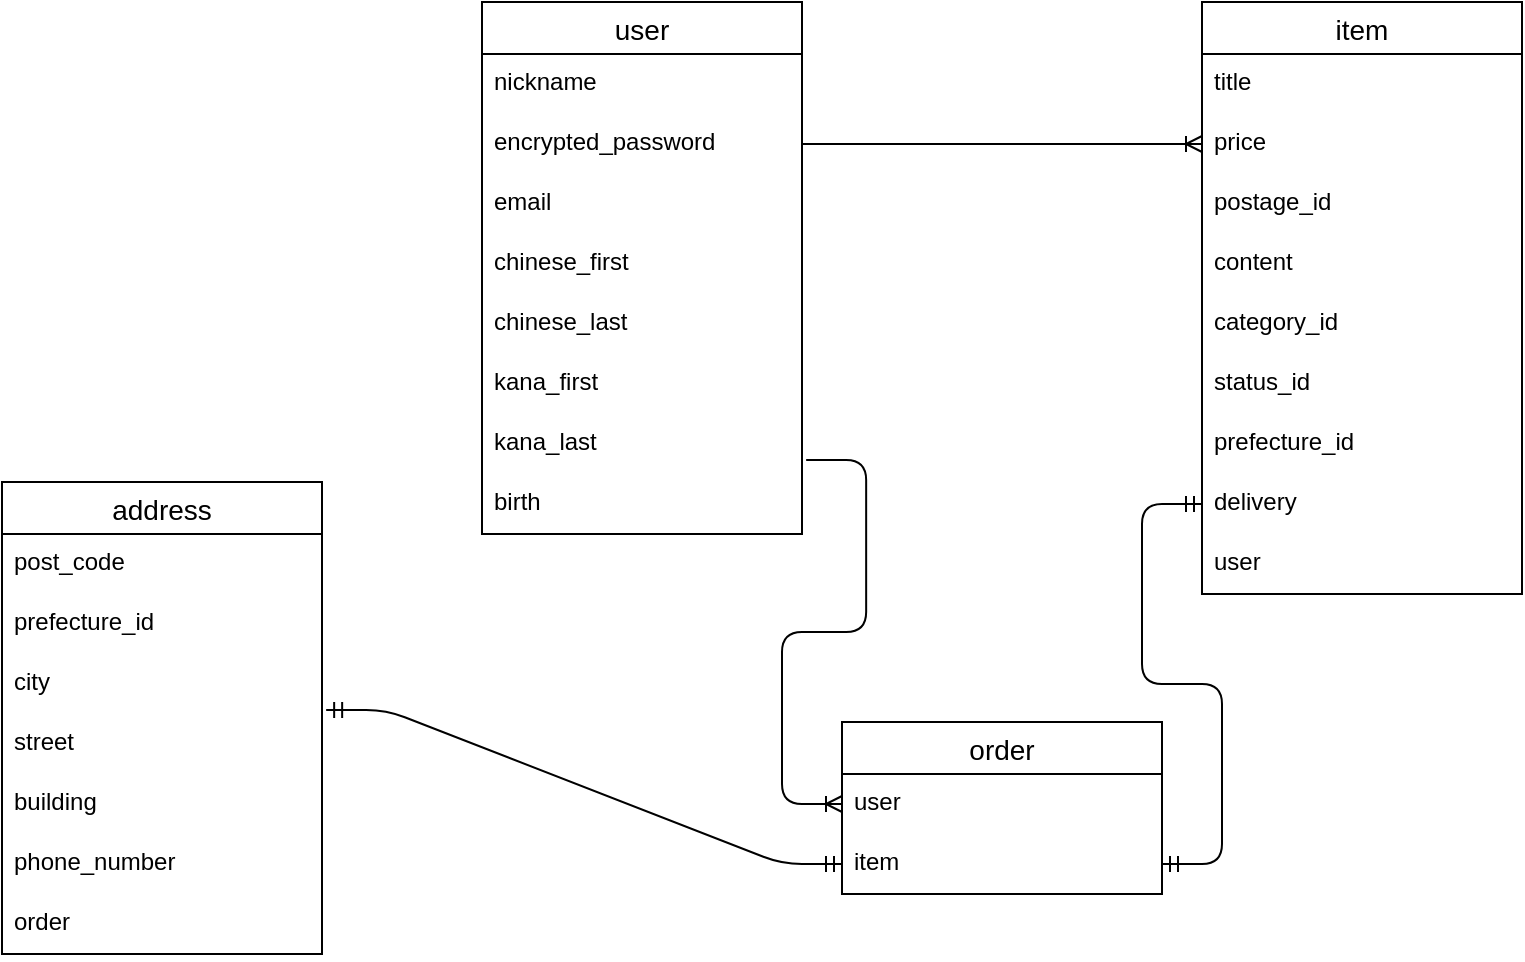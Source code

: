 <mxfile>
    <diagram id="rxqw6RA0_Tk62lsxua80" name="ページ2">
        <mxGraphModel dx="752" dy="547" grid="1" gridSize="10" guides="1" tooltips="1" connect="1" arrows="1" fold="1" page="1" pageScale="1" pageWidth="827" pageHeight="1169" math="0" shadow="0">
            <root>
                <mxCell id="0"/>
                <mxCell id="1" parent="0"/>
                <mxCell id="YhO3B4tgTYWgr6nhgTvF-75" value="user" style="swimlane;fontStyle=0;childLayout=stackLayout;horizontal=1;startSize=26;horizontalStack=0;resizeParent=1;resizeParentMax=0;resizeLast=0;collapsible=1;marginBottom=0;align=center;fontSize=14;" parent="1" vertex="1">
                    <mxGeometry x="260" y="20" width="160" height="266" as="geometry"/>
                </mxCell>
                <mxCell id="YhO3B4tgTYWgr6nhgTvF-76" value="nickname" style="text;strokeColor=none;fillColor=none;spacingLeft=4;spacingRight=4;overflow=hidden;rotatable=0;points=[[0,0.5],[1,0.5]];portConstraint=eastwest;fontSize=12;" parent="YhO3B4tgTYWgr6nhgTvF-75" vertex="1">
                    <mxGeometry y="26" width="160" height="30" as="geometry"/>
                </mxCell>
                <mxCell id="YhO3B4tgTYWgr6nhgTvF-77" value="encrypted_password" style="text;strokeColor=none;fillColor=none;spacingLeft=4;spacingRight=4;overflow=hidden;rotatable=0;points=[[0,0.5],[1,0.5]];portConstraint=eastwest;fontSize=12;" parent="YhO3B4tgTYWgr6nhgTvF-75" vertex="1">
                    <mxGeometry y="56" width="160" height="30" as="geometry"/>
                </mxCell>
                <mxCell id="YhO3B4tgTYWgr6nhgTvF-78" value="email" style="text;strokeColor=none;fillColor=none;spacingLeft=4;spacingRight=4;overflow=hidden;rotatable=0;points=[[0,0.5],[1,0.5]];portConstraint=eastwest;fontSize=12;" parent="YhO3B4tgTYWgr6nhgTvF-75" vertex="1">
                    <mxGeometry y="86" width="160" height="30" as="geometry"/>
                </mxCell>
                <mxCell id="YhO3B4tgTYWgr6nhgTvF-90" value="chinese_first" style="text;strokeColor=none;fillColor=none;spacingLeft=4;spacingRight=4;overflow=hidden;rotatable=0;points=[[0,0.5],[1,0.5]];portConstraint=eastwest;fontSize=12;" parent="YhO3B4tgTYWgr6nhgTvF-75" vertex="1">
                    <mxGeometry y="116" width="160" height="30" as="geometry"/>
                </mxCell>
                <mxCell id="YhO3B4tgTYWgr6nhgTvF-88" value="chinese_last" style="text;strokeColor=none;fillColor=none;spacingLeft=4;spacingRight=4;overflow=hidden;rotatable=0;points=[[0,0.5],[1,0.5]];portConstraint=eastwest;fontSize=12;" parent="YhO3B4tgTYWgr6nhgTvF-75" vertex="1">
                    <mxGeometry y="146" width="160" height="30" as="geometry"/>
                </mxCell>
                <mxCell id="YhO3B4tgTYWgr6nhgTvF-91" value="kana_first" style="text;strokeColor=none;fillColor=none;spacingLeft=4;spacingRight=4;overflow=hidden;rotatable=0;points=[[0,0.5],[1,0.5]];portConstraint=eastwest;fontSize=12;" parent="YhO3B4tgTYWgr6nhgTvF-75" vertex="1">
                    <mxGeometry y="176" width="160" height="30" as="geometry"/>
                </mxCell>
                <mxCell id="YhO3B4tgTYWgr6nhgTvF-89" value="kana_last" style="text;strokeColor=none;fillColor=none;spacingLeft=4;spacingRight=4;overflow=hidden;rotatable=0;points=[[0,0.5],[1,0.5]];portConstraint=eastwest;fontSize=12;" parent="YhO3B4tgTYWgr6nhgTvF-75" vertex="1">
                    <mxGeometry y="206" width="160" height="30" as="geometry"/>
                </mxCell>
                <mxCell id="YhO3B4tgTYWgr6nhgTvF-96" value="birth" style="text;strokeColor=none;fillColor=none;spacingLeft=4;spacingRight=4;overflow=hidden;rotatable=0;points=[[0,0.5],[1,0.5]];portConstraint=eastwest;fontSize=12;" parent="YhO3B4tgTYWgr6nhgTvF-75" vertex="1">
                    <mxGeometry y="236" width="160" height="30" as="geometry"/>
                </mxCell>
                <mxCell id="YhO3B4tgTYWgr6nhgTvF-79" value="item" style="swimlane;fontStyle=0;childLayout=stackLayout;horizontal=1;startSize=26;horizontalStack=0;resizeParent=1;resizeParentMax=0;resizeLast=0;collapsible=1;marginBottom=0;align=center;fontSize=14;" parent="1" vertex="1">
                    <mxGeometry x="620" y="20" width="160" height="296" as="geometry"/>
                </mxCell>
                <mxCell id="YhO3B4tgTYWgr6nhgTvF-80" value="title" style="text;strokeColor=none;fillColor=none;spacingLeft=4;spacingRight=4;overflow=hidden;rotatable=0;points=[[0,0.5],[1,0.5]];portConstraint=eastwest;fontSize=12;" parent="YhO3B4tgTYWgr6nhgTvF-79" vertex="1">
                    <mxGeometry y="26" width="160" height="30" as="geometry"/>
                </mxCell>
                <mxCell id="YhO3B4tgTYWgr6nhgTvF-82" value="price" style="text;strokeColor=none;fillColor=none;spacingLeft=4;spacingRight=4;overflow=hidden;rotatable=0;points=[[0,0.5],[1,0.5]];portConstraint=eastwest;fontSize=12;" parent="YhO3B4tgTYWgr6nhgTvF-79" vertex="1">
                    <mxGeometry y="56" width="160" height="30" as="geometry"/>
                </mxCell>
                <mxCell id="YhO3B4tgTYWgr6nhgTvF-103" value="postage_id" style="text;strokeColor=none;fillColor=none;spacingLeft=4;spacingRight=4;overflow=hidden;rotatable=0;points=[[0,0.5],[1,0.5]];portConstraint=eastwest;fontSize=12;" parent="YhO3B4tgTYWgr6nhgTvF-79" vertex="1">
                    <mxGeometry y="86" width="160" height="30" as="geometry"/>
                </mxCell>
                <mxCell id="YhO3B4tgTYWgr6nhgTvF-104" value="content" style="text;strokeColor=none;fillColor=none;spacingLeft=4;spacingRight=4;overflow=hidden;rotatable=0;points=[[0,0.5],[1,0.5]];portConstraint=eastwest;fontSize=12;" parent="YhO3B4tgTYWgr6nhgTvF-79" vertex="1">
                    <mxGeometry y="116" width="160" height="30" as="geometry"/>
                </mxCell>
                <mxCell id="YhO3B4tgTYWgr6nhgTvF-105" value="category_id" style="text;strokeColor=none;fillColor=none;spacingLeft=4;spacingRight=4;overflow=hidden;rotatable=0;points=[[0,0.5],[1,0.5]];portConstraint=eastwest;fontSize=12;" parent="YhO3B4tgTYWgr6nhgTvF-79" vertex="1">
                    <mxGeometry y="146" width="160" height="30" as="geometry"/>
                </mxCell>
                <mxCell id="YhO3B4tgTYWgr6nhgTvF-106" value="status_id" style="text;strokeColor=none;fillColor=none;spacingLeft=4;spacingRight=4;overflow=hidden;rotatable=0;points=[[0,0.5],[1,0.5]];portConstraint=eastwest;fontSize=12;" parent="YhO3B4tgTYWgr6nhgTvF-79" vertex="1">
                    <mxGeometry y="176" width="160" height="30" as="geometry"/>
                </mxCell>
                <mxCell id="YhO3B4tgTYWgr6nhgTvF-102" value="prefecture_id" style="text;strokeColor=none;fillColor=none;spacingLeft=4;spacingRight=4;overflow=hidden;rotatable=0;points=[[0,0.5],[1,0.5]];portConstraint=eastwest;fontSize=12;" parent="YhO3B4tgTYWgr6nhgTvF-79" vertex="1">
                    <mxGeometry y="206" width="160" height="30" as="geometry"/>
                </mxCell>
                <mxCell id="YhO3B4tgTYWgr6nhgTvF-108" value="delivery" style="text;strokeColor=none;fillColor=none;spacingLeft=4;spacingRight=4;overflow=hidden;rotatable=0;points=[[0,0.5],[1,0.5]];portConstraint=eastwest;fontSize=12;" parent="YhO3B4tgTYWgr6nhgTvF-79" vertex="1">
                    <mxGeometry y="236" width="160" height="30" as="geometry"/>
                </mxCell>
                <mxCell id="YhO3B4tgTYWgr6nhgTvF-167" value="user" style="text;strokeColor=none;fillColor=none;spacingLeft=4;spacingRight=4;overflow=hidden;rotatable=0;points=[[0,0.5],[1,0.5]];portConstraint=eastwest;fontSize=12;" parent="YhO3B4tgTYWgr6nhgTvF-79" vertex="1">
                    <mxGeometry y="266" width="160" height="30" as="geometry"/>
                </mxCell>
                <mxCell id="YhO3B4tgTYWgr6nhgTvF-83" value="order" style="swimlane;fontStyle=0;childLayout=stackLayout;horizontal=1;startSize=26;horizontalStack=0;resizeParent=1;resizeParentMax=0;resizeLast=0;collapsible=1;marginBottom=0;align=center;fontSize=14;" parent="1" vertex="1">
                    <mxGeometry x="440" y="380" width="160" height="86" as="geometry"/>
                </mxCell>
                <mxCell id="YhO3B4tgTYWgr6nhgTvF-164" value="user" style="text;strokeColor=none;fillColor=none;spacingLeft=4;spacingRight=4;overflow=hidden;rotatable=0;points=[[0,0.5],[1,0.5]];portConstraint=eastwest;fontSize=12;" parent="YhO3B4tgTYWgr6nhgTvF-83" vertex="1">
                    <mxGeometry y="26" width="160" height="30" as="geometry"/>
                </mxCell>
                <mxCell id="YhO3B4tgTYWgr6nhgTvF-165" value="item" style="text;strokeColor=none;fillColor=none;spacingLeft=4;spacingRight=4;overflow=hidden;rotatable=0;points=[[0,0.5],[1,0.5]];portConstraint=eastwest;fontSize=12;" parent="YhO3B4tgTYWgr6nhgTvF-83" vertex="1">
                    <mxGeometry y="56" width="160" height="30" as="geometry"/>
                </mxCell>
                <mxCell id="YhO3B4tgTYWgr6nhgTvF-122" value="address" style="swimlane;fontStyle=0;childLayout=stackLayout;horizontal=1;startSize=26;horizontalStack=0;resizeParent=1;resizeParentMax=0;resizeLast=0;collapsible=1;marginBottom=0;align=center;fontSize=14;" parent="1" vertex="1">
                    <mxGeometry x="20" y="260" width="160" height="236" as="geometry"/>
                </mxCell>
                <mxCell id="YhO3B4tgTYWgr6nhgTvF-124" value="post_code" style="text;strokeColor=none;fillColor=none;spacingLeft=4;spacingRight=4;overflow=hidden;rotatable=0;points=[[0,0.5],[1,0.5]];portConstraint=eastwest;fontSize=12;" parent="YhO3B4tgTYWgr6nhgTvF-122" vertex="1">
                    <mxGeometry y="26" width="160" height="30" as="geometry"/>
                </mxCell>
                <mxCell id="YhO3B4tgTYWgr6nhgTvF-125" value="prefecture_id" style="text;strokeColor=none;fillColor=none;spacingLeft=4;spacingRight=4;overflow=hidden;rotatable=0;points=[[0,0.5],[1,0.5]];portConstraint=eastwest;fontSize=12;" parent="YhO3B4tgTYWgr6nhgTvF-122" vertex="1">
                    <mxGeometry y="56" width="160" height="30" as="geometry"/>
                </mxCell>
                <mxCell id="YhO3B4tgTYWgr6nhgTvF-126" value="city" style="text;strokeColor=none;fillColor=none;spacingLeft=4;spacingRight=4;overflow=hidden;rotatable=0;points=[[0,0.5],[1,0.5]];portConstraint=eastwest;fontSize=12;" parent="YhO3B4tgTYWgr6nhgTvF-122" vertex="1">
                    <mxGeometry y="86" width="160" height="30" as="geometry"/>
                </mxCell>
                <mxCell id="YhO3B4tgTYWgr6nhgTvF-127" value="street" style="text;strokeColor=none;fillColor=none;spacingLeft=4;spacingRight=4;overflow=hidden;rotatable=0;points=[[0,0.5],[1,0.5]];portConstraint=eastwest;fontSize=12;" parent="YhO3B4tgTYWgr6nhgTvF-122" vertex="1">
                    <mxGeometry y="116" width="160" height="30" as="geometry"/>
                </mxCell>
                <mxCell id="YhO3B4tgTYWgr6nhgTvF-128" value="building" style="text;strokeColor=none;fillColor=none;spacingLeft=4;spacingRight=4;overflow=hidden;rotatable=0;points=[[0,0.5],[1,0.5]];portConstraint=eastwest;fontSize=12;" parent="YhO3B4tgTYWgr6nhgTvF-122" vertex="1">
                    <mxGeometry y="146" width="160" height="30" as="geometry"/>
                </mxCell>
                <mxCell id="YhO3B4tgTYWgr6nhgTvF-129" value="phone_number" style="text;strokeColor=none;fillColor=none;spacingLeft=4;spacingRight=4;overflow=hidden;rotatable=0;points=[[0,0.5],[1,0.5]];portConstraint=eastwest;fontSize=12;" parent="YhO3B4tgTYWgr6nhgTvF-122" vertex="1">
                    <mxGeometry y="176" width="160" height="30" as="geometry"/>
                </mxCell>
                <mxCell id="YhO3B4tgTYWgr6nhgTvF-162" value="order" style="text;strokeColor=none;fillColor=none;spacingLeft=4;spacingRight=4;overflow=hidden;rotatable=0;points=[[0,0.5],[1,0.5]];portConstraint=eastwest;fontSize=12;" parent="YhO3B4tgTYWgr6nhgTvF-122" vertex="1">
                    <mxGeometry y="206" width="160" height="30" as="geometry"/>
                </mxCell>
                <mxCell id="YhO3B4tgTYWgr6nhgTvF-132" value="" style="edgeStyle=entityRelationEdgeStyle;fontSize=12;html=1;endArrow=ERoneToMany;entryX=0;entryY=0.5;entryDx=0;entryDy=0;" parent="1" target="YhO3B4tgTYWgr6nhgTvF-82" edge="1">
                    <mxGeometry width="100" height="100" relative="1" as="geometry">
                        <mxPoint x="420" y="91" as="sourcePoint"/>
                        <mxPoint x="620" y="350" as="targetPoint"/>
                    </mxGeometry>
                </mxCell>
                <mxCell id="YhO3B4tgTYWgr6nhgTvF-159" value="" style="edgeStyle=entityRelationEdgeStyle;fontSize=12;html=1;endArrow=ERmandOne;startArrow=ERmandOne;exitX=1.013;exitY=-0.067;exitDx=0;exitDy=0;exitPerimeter=0;entryX=0;entryY=0.5;entryDx=0;entryDy=0;" parent="1" source="YhO3B4tgTYWgr6nhgTvF-127" target="YhO3B4tgTYWgr6nhgTvF-165" edge="1">
                    <mxGeometry width="100" height="100" relative="1" as="geometry">
                        <mxPoint x="250" y="330" as="sourcePoint"/>
                        <mxPoint x="350" y="230" as="targetPoint"/>
                    </mxGeometry>
                </mxCell>
                <mxCell id="_Sf9AlHsL9O-rs3xbnzN-1" value="" style="edgeStyle=entityRelationEdgeStyle;fontSize=12;html=1;endArrow=ERoneToMany;entryX=0;entryY=0.5;entryDx=0;entryDy=0;exitX=1.013;exitY=0.767;exitDx=0;exitDy=0;exitPerimeter=0;" edge="1" parent="1" source="YhO3B4tgTYWgr6nhgTvF-89" target="YhO3B4tgTYWgr6nhgTvF-164">
                    <mxGeometry width="100" height="100" relative="1" as="geometry">
                        <mxPoint x="320" y="330" as="sourcePoint"/>
                        <mxPoint x="410" y="230" as="targetPoint"/>
                    </mxGeometry>
                </mxCell>
                <mxCell id="_Sf9AlHsL9O-rs3xbnzN-2" value="" style="edgeStyle=entityRelationEdgeStyle;fontSize=12;html=1;endArrow=ERmandOne;startArrow=ERmandOne;exitX=1;exitY=0.5;exitDx=0;exitDy=0;entryX=0;entryY=0.5;entryDx=0;entryDy=0;" edge="1" parent="1" source="YhO3B4tgTYWgr6nhgTvF-165" target="YhO3B4tgTYWgr6nhgTvF-108">
                    <mxGeometry width="100" height="100" relative="1" as="geometry">
                        <mxPoint x="310" y="330" as="sourcePoint"/>
                        <mxPoint x="410" y="230" as="targetPoint"/>
                    </mxGeometry>
                </mxCell>
            </root>
        </mxGraphModel>
    </diagram>
    <diagram id="Gg-VuMNKGzotQQPZXfkq" name="ページ1">
        <mxGraphModel dx="851" dy="547" grid="1" gridSize="10" guides="1" tooltips="1" connect="1" arrows="1" fold="1" page="1" pageScale="1" pageWidth="827" pageHeight="1169" math="0" shadow="0">
            <root>
                <mxCell id="0"/>
                <mxCell id="1" parent="0"/>
            </root>
        </mxGraphModel>
    </diagram>
</mxfile>